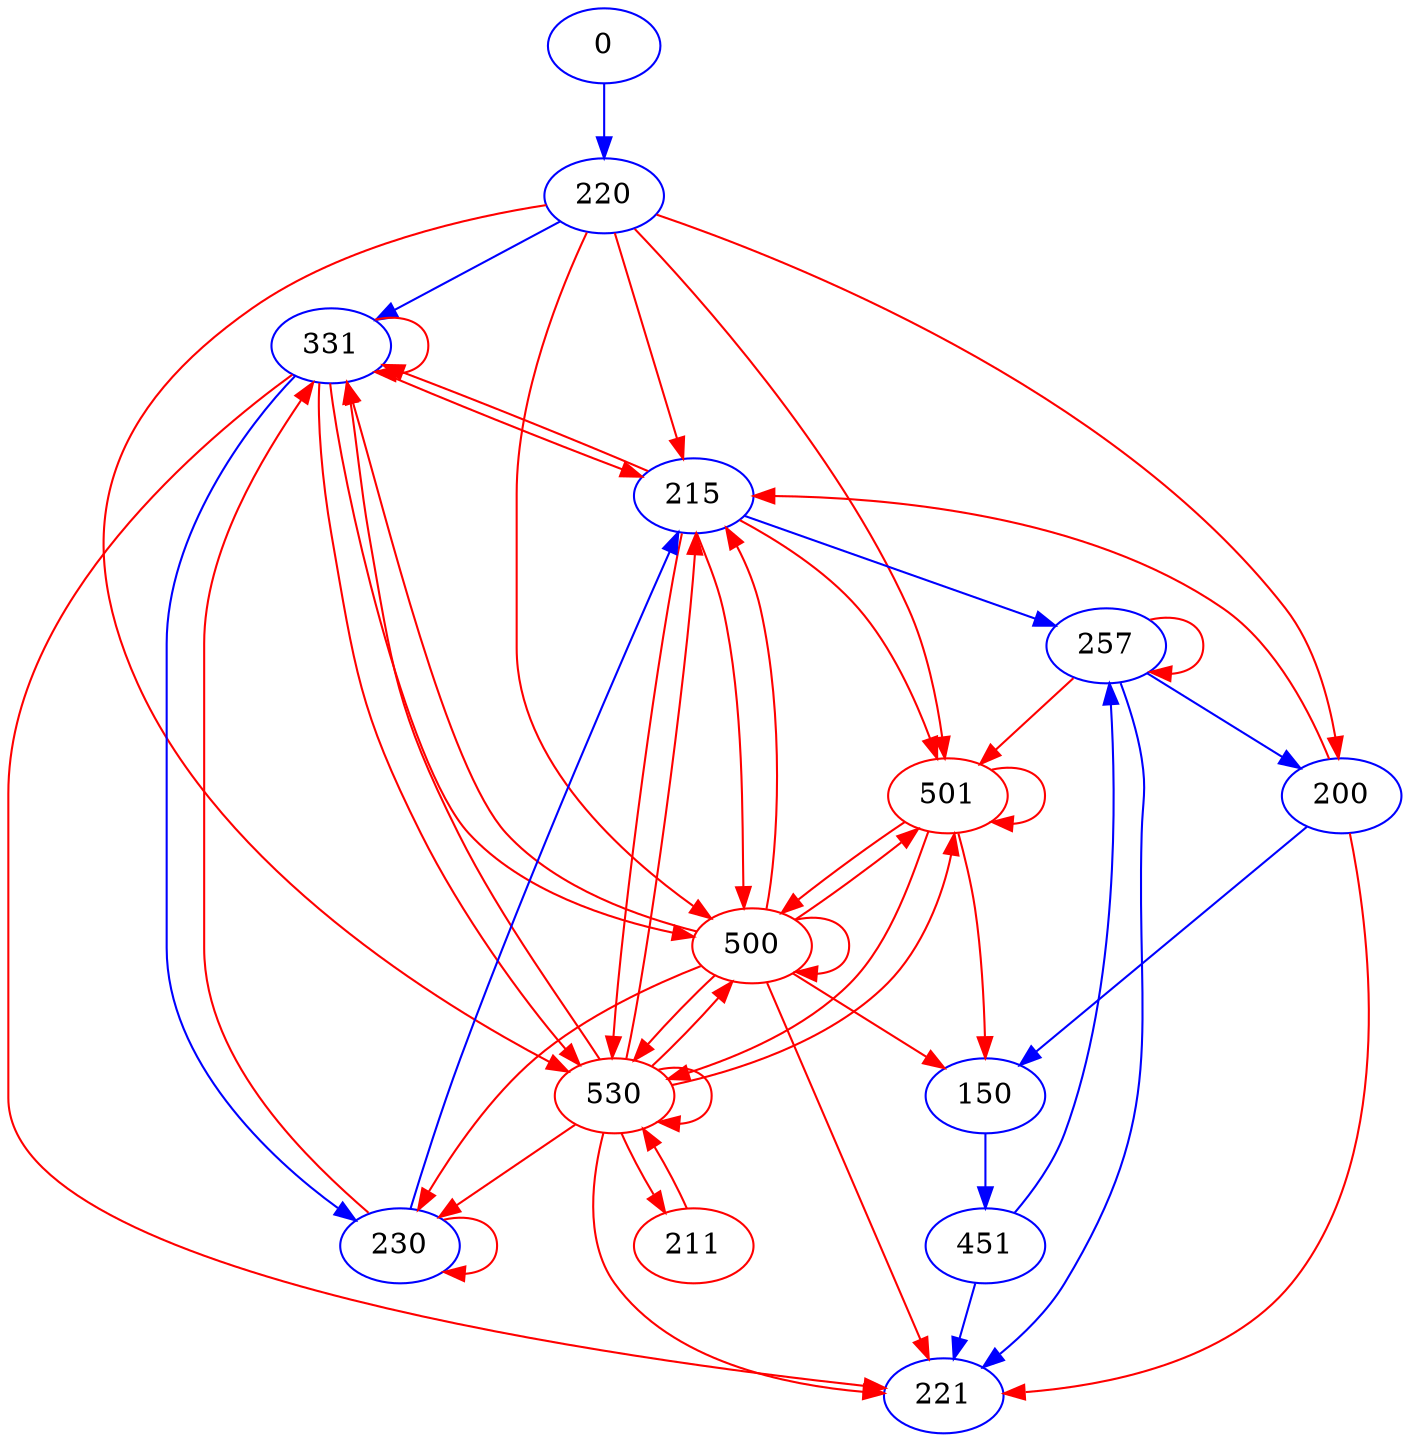digraph g {
	node [color=black];
	edge [color=black];
	0	[color=blue];
	220	[color=blue];
	0 -> 220	[key=new_edge,
		color=blue];
	331	[color=blue];
	220 -> 331	[key=new_edge,
		color=blue];
	215	[color=blue];
	220 -> 215	[key=new_edge,
		color=red];
	200	[color=blue];
	220 -> 200	[key=new_edge,
		color=red];
	500	[color=red];
	220 -> 500	[key=new_edge,
		color=red];
	530	[color=red];
	220 -> 530	[key=new_edge,
		color=red];
	501	[color=red];
	220 -> 501	[key=new_edge,
		color=red];
	331 -> 331	[key=new_edge,
		color=red];
	230	[color=blue];
	331 -> 230	[key=new_edge,
		color=blue];
	331 -> 215	[key=new_edge,
		color=red];
	221	[color=blue];
	331 -> 221	[key=new_edge,
		color=red];
	331 -> 500	[key=new_edge,
		color=red];
	331 -> 530	[key=new_edge,
		color=red];
	230 -> 331	[key=new_edge,
		color=red];
	230 -> 230	[key=new_edge,
		color=red];
	230 -> 215	[key=new_edge,
		color=blue];
	215 -> 331	[key=new_edge,
		color=red];
	257	[color=blue];
	215 -> 257	[key=new_edge,
		color=blue];
	215 -> 500	[key=new_edge,
		color=red];
	215 -> 530	[key=new_edge,
		color=red];
	215 -> 501	[key=new_edge,
		color=red];
	257 -> 257	[key=new_edge,
		color=red];
	257 -> 200	[key=new_edge,
		color=blue];
	257 -> 221	[key=new_edge,
		color=blue];
	257 -> 501	[key=new_edge,
		color=red];
	200 -> 215	[key=new_edge,
		color=red];
	150	[color=blue];
	200 -> 150	[key=new_edge,
		color=blue];
	200 -> 221	[key=new_edge,
		color=red];
	451	[color=blue];
	150 -> 451	[key=new_edge,
		color=blue];
	451 -> 257	[key=new_edge,
		color=blue];
	451 -> 221	[key=new_edge,
		color=blue];
	500 -> 331	[key=new_edge,
		color=red];
	500 -> 230	[key=new_edge,
		color=red];
	500 -> 215	[key=new_edge,
		color=red];
	500 -> 150	[key=new_edge,
		color=red];
	500 -> 221	[key=new_edge,
		color=red];
	500 -> 500	[key=new_edge,
		color=red];
	500 -> 530	[key=new_edge,
		color=red];
	500 -> 501	[key=new_edge,
		color=red];
	530 -> 331	[key=new_edge,
		color=red];
	530 -> 230	[key=new_edge,
		color=red];
	530 -> 215	[key=new_edge,
		color=red];
	530 -> 221	[key=new_edge,
		color=red];
	530 -> 500	[key=new_edge,
		color=red];
	530 -> 530	[key=new_edge,
		color=red];
	530 -> 501	[key=new_edge,
		color=red];
	211	[color=red];
	530 -> 211	[key=new_edge,
		color=red];
	501 -> 150	[key=new_edge,
		color=red];
	501 -> 500	[key=new_edge,
		color=red];
	501 -> 530	[key=new_edge,
		color=red];
	501 -> 501	[key=new_edge,
		color=red];
	211 -> 530	[key=new_edge,
		color=red];
}
